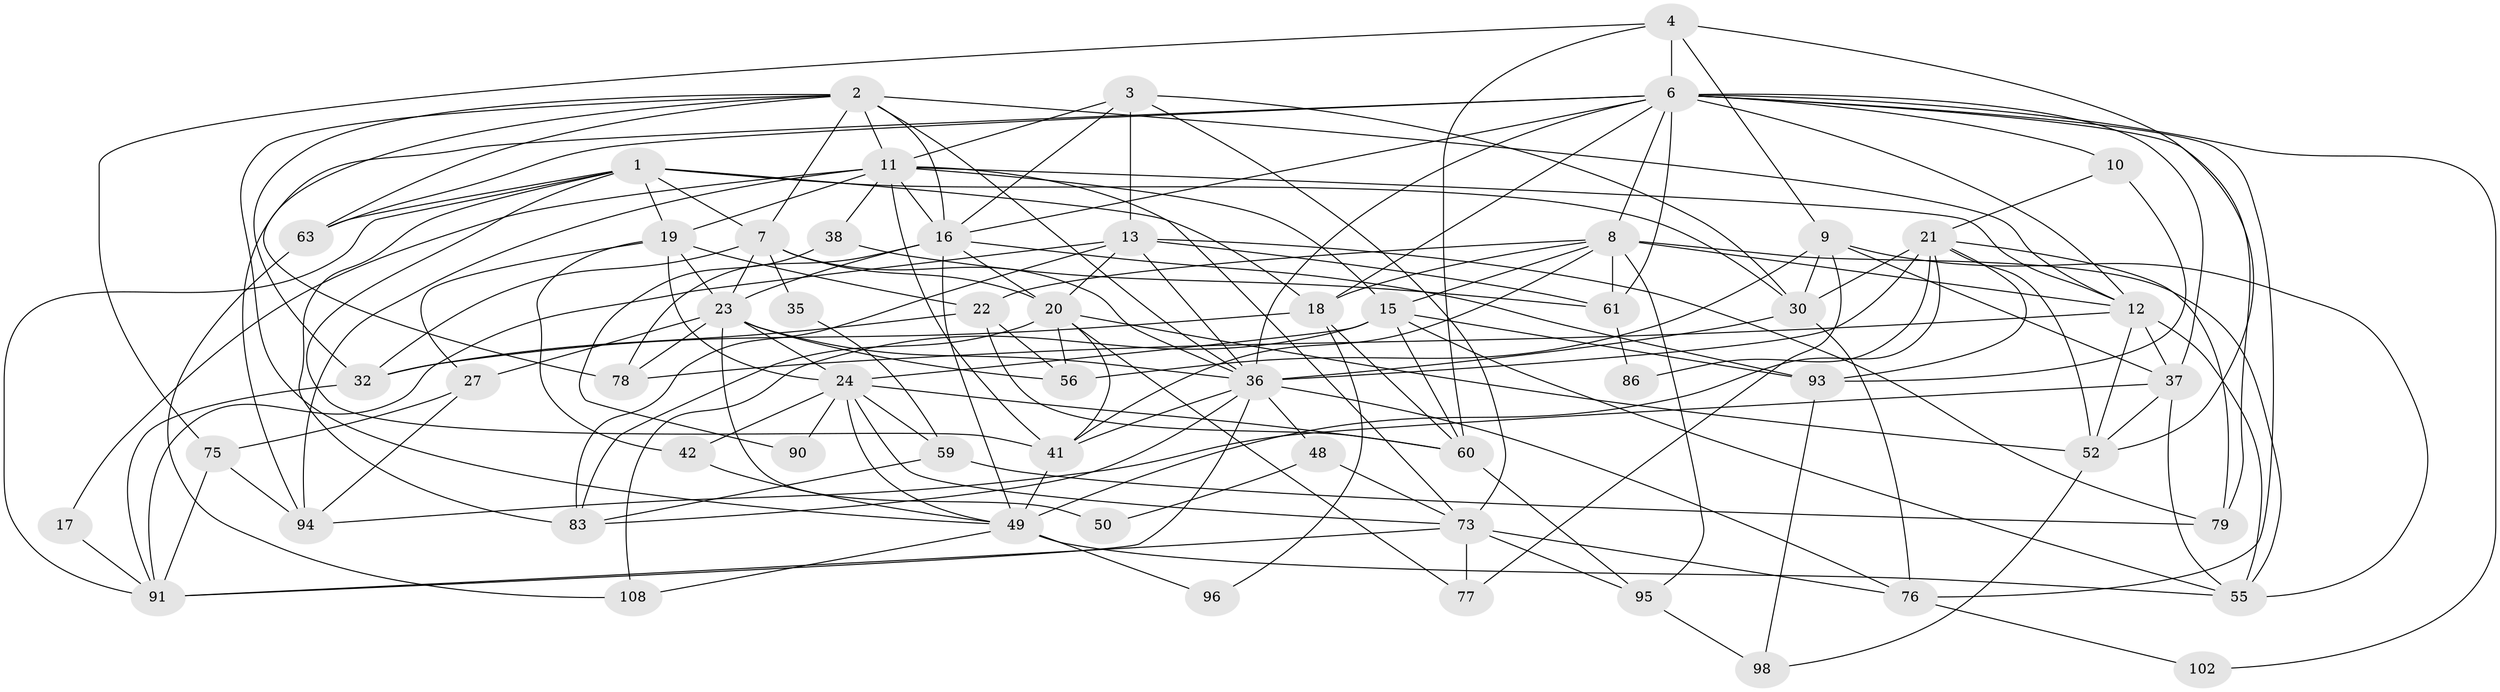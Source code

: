 // original degree distribution, {4: 0.23275862068965517, 6: 0.1206896551724138, 2: 0.1206896551724138, 3: 0.3017241379310345, 5: 0.1896551724137931, 7: 0.02586206896551724, 8: 0.008620689655172414}
// Generated by graph-tools (version 1.1) at 2025/14/03/09/25 04:14:51]
// undirected, 58 vertices, 163 edges
graph export_dot {
graph [start="1"]
  node [color=gray90,style=filled];
  1 [super="+57"];
  2 [super="+62+5+68"];
  3 [super="+97"];
  4 [super="+104"];
  6 [super="+84+65+72"];
  7 [super="+40"];
  8 [super="+82+31"];
  9 [super="+14"];
  10;
  11 [super="+25"];
  12 [super="+34"];
  13 [super="+110+43"];
  15 [super="+51"];
  16 [super="+26+112+28"];
  17;
  18 [super="+80+33"];
  19 [super="+69"];
  20 [super="+54"];
  21 [super="+64+100+46"];
  22 [super="+70"];
  23 [super="+58+89+101"];
  24 [super="+29+109"];
  27 [super="+47"];
  30 [super="+74"];
  32 [super="+99"];
  35;
  36 [super="+44+71"];
  37 [super="+45"];
  38;
  41 [super="+66"];
  42;
  48;
  49 [super="+92+106"];
  50;
  52 [super="+87"];
  55;
  56;
  59;
  60;
  61 [super="+103"];
  63 [super="+81"];
  73 [super="+111"];
  75;
  76;
  77 [super="+85"];
  78;
  79;
  83;
  86;
  90;
  91 [super="+105"];
  93;
  94 [super="+113"];
  95 [super="+107"];
  96;
  98;
  102;
  108;
  1 -- 83;
  1 -- 18;
  1 -- 19;
  1 -- 7;
  1 -- 41;
  1 -- 91;
  1 -- 30;
  1 -- 63;
  2 -- 36;
  2 -- 49;
  2 -- 63;
  2 -- 16 [weight=2];
  2 -- 32;
  2 -- 78;
  2 -- 7;
  2 -- 11;
  2 -- 12;
  3 -- 73;
  3 -- 11;
  3 -- 16;
  3 -- 13;
  3 -- 30;
  4 -- 52;
  4 -- 9;
  4 -- 75;
  4 -- 60;
  4 -- 6;
  6 -- 37;
  6 -- 12;
  6 -- 76;
  6 -- 102;
  6 -- 61;
  6 -- 18;
  6 -- 36;
  6 -- 10;
  6 -- 79;
  6 -- 63;
  6 -- 8;
  6 -- 94;
  6 -- 16;
  7 -- 32;
  7 -- 36;
  7 -- 20;
  7 -- 35;
  7 -- 23;
  8 -- 55;
  8 -- 12;
  8 -- 41;
  8 -- 18;
  8 -- 22;
  8 -- 61;
  8 -- 95;
  8 -- 15 [weight=2];
  9 -- 55;
  9 -- 77;
  9 -- 56;
  9 -- 37;
  9 -- 30;
  10 -- 93;
  10 -- 21;
  11 -- 12;
  11 -- 41;
  11 -- 38;
  11 -- 73 [weight=2];
  11 -- 15;
  11 -- 16;
  11 -- 17;
  11 -- 19;
  11 -- 94;
  12 -- 78;
  12 -- 52;
  12 -- 55;
  12 -- 37;
  13 -- 79;
  13 -- 83;
  13 -- 61;
  13 -- 36;
  13 -- 20;
  13 -- 91;
  15 -- 108;
  15 -- 24 [weight=2];
  15 -- 55;
  15 -- 60;
  15 -- 93;
  16 -- 93;
  16 -- 49;
  16 -- 23;
  16 -- 78;
  16 -- 20;
  17 -- 91;
  18 -- 32;
  18 -- 96;
  18 -- 60;
  19 -- 42;
  19 -- 22;
  19 -- 27;
  19 -- 23;
  19 -- 24;
  20 -- 83;
  20 -- 52;
  20 -- 77;
  20 -- 56;
  20 -- 41;
  21 -- 86;
  21 -- 79;
  21 -- 49 [weight=2];
  21 -- 36;
  21 -- 52;
  21 -- 93;
  21 -- 30;
  22 -- 56;
  22 -- 60;
  22 -- 32;
  23 -- 56;
  23 -- 24;
  23 -- 27 [weight=2];
  23 -- 36 [weight=2];
  23 -- 50;
  23 -- 78;
  24 -- 59 [weight=2];
  24 -- 90;
  24 -- 60;
  24 -- 73;
  24 -- 42;
  24 -- 49;
  27 -- 75;
  27 -- 94;
  30 -- 36;
  30 -- 76;
  32 -- 91;
  35 -- 59;
  36 -- 48;
  36 -- 83;
  36 -- 41;
  36 -- 76;
  36 -- 91;
  37 -- 55;
  37 -- 94;
  37 -- 52;
  38 -- 61;
  38 -- 90;
  41 -- 49;
  42 -- 49;
  48 -- 50;
  48 -- 73;
  49 -- 108;
  49 -- 96;
  49 -- 55;
  52 -- 98;
  59 -- 83;
  59 -- 79;
  60 -- 95;
  61 -- 86;
  63 -- 108;
  73 -- 95;
  73 -- 91;
  73 -- 76;
  73 -- 77;
  75 -- 94;
  75 -- 91;
  76 -- 102;
  93 -- 98;
  95 -- 98;
}
